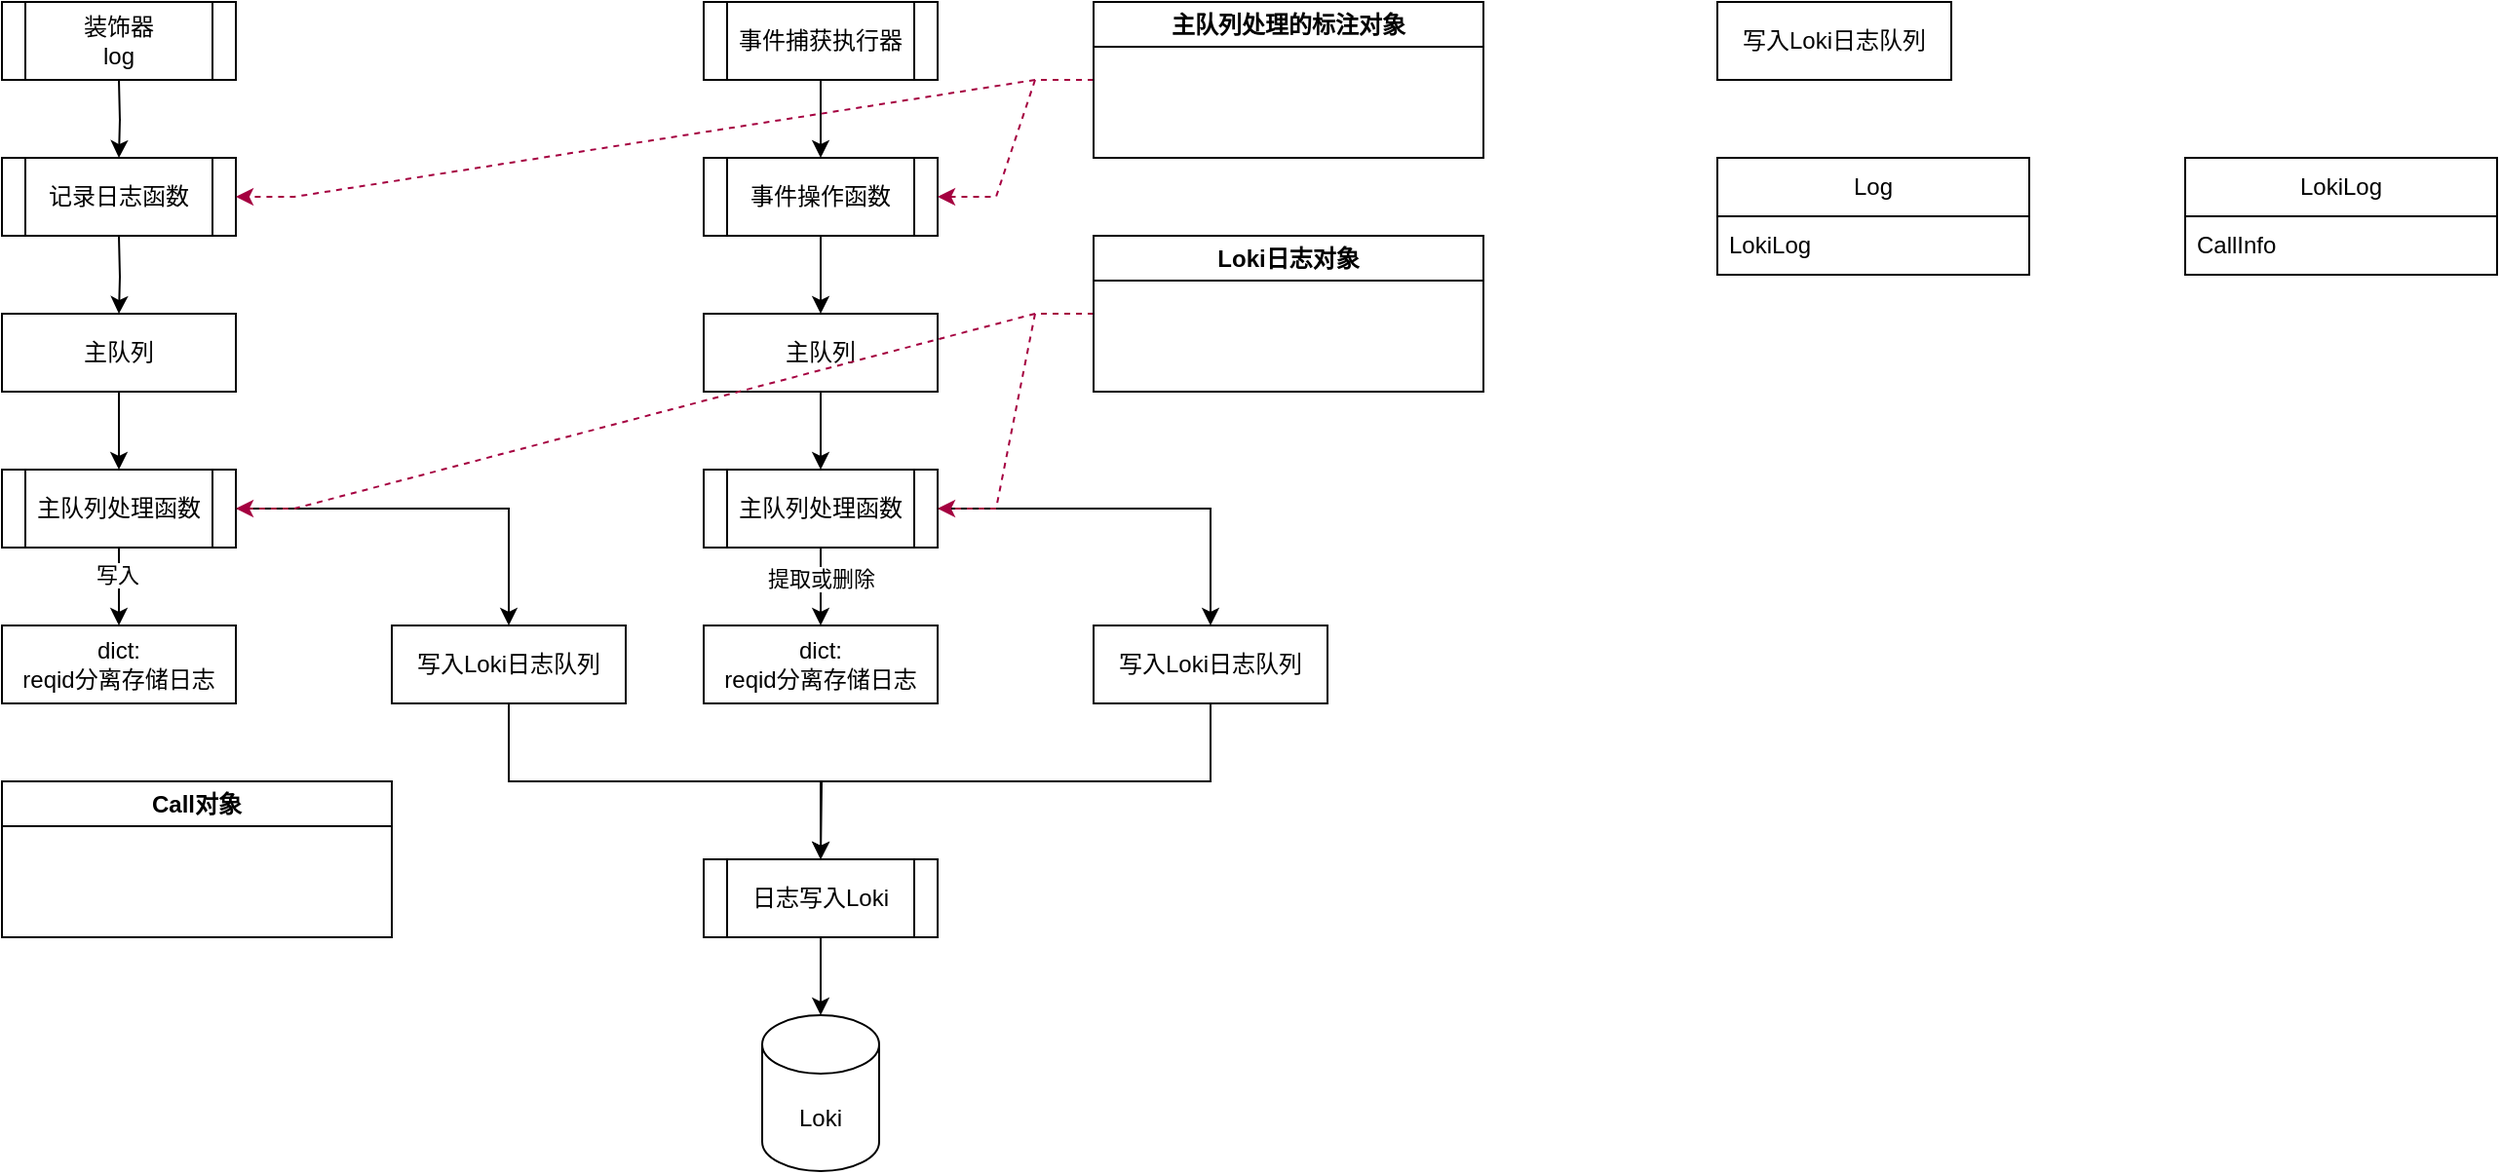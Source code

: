 <mxfile version="26.1.1">
  <diagram name="Page-1" id="L0CMIegV1VLtob1kmPIR">
    <mxGraphModel dx="712" dy="787" grid="1" gridSize="10" guides="1" tooltips="1" connect="1" arrows="1" fold="1" page="1" pageScale="1" pageWidth="850" pageHeight="1100" math="0" shadow="0">
      <root>
        <mxCell id="0" />
        <mxCell id="1" parent="0" />
        <mxCell id="jNp-3TdlRxS_LNZfibel-6" style="edgeStyle=orthogonalEdgeStyle;rounded=0;orthogonalLoop=1;jettySize=auto;html=1;" parent="1" edge="1">
          <mxGeometry relative="1" as="geometry">
            <mxPoint x="100" y="80" as="sourcePoint" />
            <mxPoint x="100" y="120" as="targetPoint" />
          </mxGeometry>
        </mxCell>
        <mxCell id="jNp-3TdlRxS_LNZfibel-7" style="edgeStyle=orthogonalEdgeStyle;rounded=0;orthogonalLoop=1;jettySize=auto;html=1;entryX=0.5;entryY=0;entryDx=0;entryDy=0;" parent="1" target="jNp-3TdlRxS_LNZfibel-3" edge="1">
          <mxGeometry relative="1" as="geometry">
            <mxPoint x="100" y="160" as="sourcePoint" />
          </mxGeometry>
        </mxCell>
        <mxCell id="jNp-3TdlRxS_LNZfibel-11" style="edgeStyle=orthogonalEdgeStyle;rounded=0;orthogonalLoop=1;jettySize=auto;html=1;entryX=0.5;entryY=0;entryDx=0;entryDy=0;" parent="1" source="jNp-3TdlRxS_LNZfibel-3" target="jNp-3TdlRxS_LNZfibel-10" edge="1">
          <mxGeometry relative="1" as="geometry" />
        </mxCell>
        <mxCell id="jNp-3TdlRxS_LNZfibel-3" value="主队列" style="rounded=0;whiteSpace=wrap;html=1;" parent="1" vertex="1">
          <mxGeometry x="40" y="200" width="120" height="40" as="geometry" />
        </mxCell>
        <mxCell id="jNp-3TdlRxS_LNZfibel-4" value="dict:&lt;div&gt;reqid分离存储日志&lt;/div&gt;" style="rounded=0;whiteSpace=wrap;html=1;" parent="1" vertex="1">
          <mxGeometry x="40" y="360" width="120" height="40" as="geometry" />
        </mxCell>
        <mxCell id="jNp-3TdlRxS_LNZfibel-5" value="Loki" style="shape=cylinder3;whiteSpace=wrap;html=1;boundedLbl=1;backgroundOutline=1;size=15;" parent="1" vertex="1">
          <mxGeometry x="430" y="560" width="60" height="80" as="geometry" />
        </mxCell>
        <mxCell id="jNp-3TdlRxS_LNZfibel-8" value="装饰器&lt;div&gt;log&lt;/div&gt;" style="shape=process;whiteSpace=wrap;html=1;backgroundOutline=1;" parent="1" vertex="1">
          <mxGeometry x="40" y="40" width="120" height="40" as="geometry" />
        </mxCell>
        <mxCell id="jNp-3TdlRxS_LNZfibel-9" value="记录日志函数" style="shape=process;whiteSpace=wrap;html=1;backgroundOutline=1;" parent="1" vertex="1">
          <mxGeometry x="40" y="120" width="120" height="40" as="geometry" />
        </mxCell>
        <mxCell id="jNp-3TdlRxS_LNZfibel-12" style="edgeStyle=orthogonalEdgeStyle;rounded=0;orthogonalLoop=1;jettySize=auto;html=1;entryX=0.5;entryY=0;entryDx=0;entryDy=0;" parent="1" source="jNp-3TdlRxS_LNZfibel-10" target="jNp-3TdlRxS_LNZfibel-4" edge="1">
          <mxGeometry relative="1" as="geometry" />
        </mxCell>
        <mxCell id="jNp-3TdlRxS_LNZfibel-39" value="写入" style="edgeLabel;html=1;align=center;verticalAlign=middle;resizable=0;points=[];" parent="jNp-3TdlRxS_LNZfibel-12" vertex="1" connectable="0">
          <mxGeometry x="-0.3" y="-1" relative="1" as="geometry">
            <mxPoint as="offset" />
          </mxGeometry>
        </mxCell>
        <mxCell id="jNp-3TdlRxS_LNZfibel-16" style="edgeStyle=orthogonalEdgeStyle;rounded=0;orthogonalLoop=1;jettySize=auto;html=1;entryX=0.5;entryY=0;entryDx=0;entryDy=0;" parent="1" source="jNp-3TdlRxS_LNZfibel-10" target="jNp-3TdlRxS_LNZfibel-15" edge="1">
          <mxGeometry relative="1" as="geometry" />
        </mxCell>
        <mxCell id="jNp-3TdlRxS_LNZfibel-10" value="主队列处理函数" style="shape=process;whiteSpace=wrap;html=1;backgroundOutline=1;" parent="1" vertex="1">
          <mxGeometry x="40" y="280" width="120" height="40" as="geometry" />
        </mxCell>
        <mxCell id="jNp-3TdlRxS_LNZfibel-18" style="edgeStyle=orthogonalEdgeStyle;rounded=0;orthogonalLoop=1;jettySize=auto;html=1;entryX=0.5;entryY=0;entryDx=0;entryDy=0;" parent="1" source="jNp-3TdlRxS_LNZfibel-14" target="jNp-3TdlRxS_LNZfibel-17" edge="1">
          <mxGeometry relative="1" as="geometry" />
        </mxCell>
        <mxCell id="jNp-3TdlRxS_LNZfibel-14" value="事件捕获执行器" style="shape=process;whiteSpace=wrap;html=1;backgroundOutline=1;" parent="1" vertex="1">
          <mxGeometry x="400" y="40" width="120" height="40" as="geometry" />
        </mxCell>
        <mxCell id="jNp-3TdlRxS_LNZfibel-29" style="edgeStyle=orthogonalEdgeStyle;rounded=0;orthogonalLoop=1;jettySize=auto;html=1;entryX=0.5;entryY=0;entryDx=0;entryDy=0;exitX=0.5;exitY=1;exitDx=0;exitDy=0;" parent="1" source="jNp-3TdlRxS_LNZfibel-15" target="jNp-3TdlRxS_LNZfibel-28" edge="1">
          <mxGeometry relative="1" as="geometry" />
        </mxCell>
        <mxCell id="jNp-3TdlRxS_LNZfibel-15" value="写入Loki日志队列" style="rounded=0;whiteSpace=wrap;html=1;" parent="1" vertex="1">
          <mxGeometry x="240" y="360" width="120" height="40" as="geometry" />
        </mxCell>
        <mxCell id="jNp-3TdlRxS_LNZfibel-20" style="edgeStyle=orthogonalEdgeStyle;rounded=0;orthogonalLoop=1;jettySize=auto;html=1;entryX=0.5;entryY=0;entryDx=0;entryDy=0;" parent="1" source="jNp-3TdlRxS_LNZfibel-17" target="jNp-3TdlRxS_LNZfibel-19" edge="1">
          <mxGeometry relative="1" as="geometry" />
        </mxCell>
        <mxCell id="jNp-3TdlRxS_LNZfibel-17" value="事件操作函数" style="shape=process;whiteSpace=wrap;html=1;backgroundOutline=1;" parent="1" vertex="1">
          <mxGeometry x="400" y="120" width="120" height="40" as="geometry" />
        </mxCell>
        <mxCell id="jNp-3TdlRxS_LNZfibel-22" style="edgeStyle=orthogonalEdgeStyle;rounded=0;orthogonalLoop=1;jettySize=auto;html=1;entryX=0.5;entryY=0;entryDx=0;entryDy=0;" parent="1" source="jNp-3TdlRxS_LNZfibel-19" target="jNp-3TdlRxS_LNZfibel-21" edge="1">
          <mxGeometry relative="1" as="geometry" />
        </mxCell>
        <mxCell id="jNp-3TdlRxS_LNZfibel-19" value="主队列" style="rounded=0;whiteSpace=wrap;html=1;" parent="1" vertex="1">
          <mxGeometry x="400" y="200" width="120" height="40" as="geometry" />
        </mxCell>
        <mxCell id="jNp-3TdlRxS_LNZfibel-24" style="edgeStyle=orthogonalEdgeStyle;rounded=0;orthogonalLoop=1;jettySize=auto;html=1;entryX=0.5;entryY=0;entryDx=0;entryDy=0;" parent="1" source="jNp-3TdlRxS_LNZfibel-21" target="jNp-3TdlRxS_LNZfibel-23" edge="1">
          <mxGeometry relative="1" as="geometry" />
        </mxCell>
        <mxCell id="jNp-3TdlRxS_LNZfibel-25" value="提取或删除" style="edgeLabel;html=1;align=center;verticalAlign=middle;resizable=0;points=[];" parent="jNp-3TdlRxS_LNZfibel-24" vertex="1" connectable="0">
          <mxGeometry x="-0.2" relative="1" as="geometry">
            <mxPoint as="offset" />
          </mxGeometry>
        </mxCell>
        <mxCell id="jNp-3TdlRxS_LNZfibel-27" style="edgeStyle=orthogonalEdgeStyle;rounded=0;orthogonalLoop=1;jettySize=auto;html=1;" parent="1" source="jNp-3TdlRxS_LNZfibel-21" target="jNp-3TdlRxS_LNZfibel-26" edge="1">
          <mxGeometry relative="1" as="geometry" />
        </mxCell>
        <mxCell id="jNp-3TdlRxS_LNZfibel-21" value="主队列处理函数" style="shape=process;whiteSpace=wrap;html=1;backgroundOutline=1;" parent="1" vertex="1">
          <mxGeometry x="400" y="280" width="120" height="40" as="geometry" />
        </mxCell>
        <mxCell id="jNp-3TdlRxS_LNZfibel-23" value="dict:&lt;div&gt;reqid分离存储日志&lt;/div&gt;" style="rounded=0;whiteSpace=wrap;html=1;" parent="1" vertex="1">
          <mxGeometry x="400" y="360" width="120" height="40" as="geometry" />
        </mxCell>
        <mxCell id="jNp-3TdlRxS_LNZfibel-30" style="edgeStyle=orthogonalEdgeStyle;rounded=0;orthogonalLoop=1;jettySize=auto;html=1;exitX=0.5;exitY=1;exitDx=0;exitDy=0;" parent="1" source="jNp-3TdlRxS_LNZfibel-26" edge="1">
          <mxGeometry relative="1" as="geometry">
            <mxPoint x="460" y="480" as="targetPoint" />
          </mxGeometry>
        </mxCell>
        <mxCell id="jNp-3TdlRxS_LNZfibel-26" value="写入Loki日志队列" style="rounded=0;whiteSpace=wrap;html=1;" parent="1" vertex="1">
          <mxGeometry x="600" y="360" width="120" height="40" as="geometry" />
        </mxCell>
        <mxCell id="jNp-3TdlRxS_LNZfibel-28" value="日志写入Loki" style="shape=process;whiteSpace=wrap;html=1;backgroundOutline=1;" parent="1" vertex="1">
          <mxGeometry x="400" y="480" width="120" height="40" as="geometry" />
        </mxCell>
        <mxCell id="jNp-3TdlRxS_LNZfibel-31" style="edgeStyle=orthogonalEdgeStyle;rounded=0;orthogonalLoop=1;jettySize=auto;html=1;entryX=0.5;entryY=0;entryDx=0;entryDy=0;entryPerimeter=0;" parent="1" source="jNp-3TdlRxS_LNZfibel-28" target="jNp-3TdlRxS_LNZfibel-5" edge="1">
          <mxGeometry relative="1" as="geometry" />
        </mxCell>
        <mxCell id="jNp-3TdlRxS_LNZfibel-34" style="edgeStyle=entityRelationEdgeStyle;rounded=0;orthogonalLoop=1;jettySize=auto;html=1;exitX=0;exitY=0.5;exitDx=0;exitDy=0;entryX=1;entryY=0.5;entryDx=0;entryDy=0;fillColor=#d80073;strokeColor=#A50040;dashed=1;" parent="1" source="jNp-3TdlRxS_LNZfibel-32" target="jNp-3TdlRxS_LNZfibel-9" edge="1">
          <mxGeometry relative="1" as="geometry" />
        </mxCell>
        <mxCell id="jNp-3TdlRxS_LNZfibel-35" style="edgeStyle=entityRelationEdgeStyle;rounded=0;orthogonalLoop=1;jettySize=auto;html=1;entryX=1;entryY=0.5;entryDx=0;entryDy=0;fillColor=#d80073;strokeColor=#A50040;dashed=1;" parent="1" source="jNp-3TdlRxS_LNZfibel-32" target="jNp-3TdlRxS_LNZfibel-17" edge="1">
          <mxGeometry relative="1" as="geometry" />
        </mxCell>
        <mxCell id="jNp-3TdlRxS_LNZfibel-32" value="主队列处理的标注对象" style="swimlane;whiteSpace=wrap;html=1;" parent="1" vertex="1">
          <mxGeometry x="600" y="40" width="200" height="80" as="geometry" />
        </mxCell>
        <mxCell id="jNp-3TdlRxS_LNZfibel-36" style="edgeStyle=entityRelationEdgeStyle;rounded=0;orthogonalLoop=1;jettySize=auto;html=1;entryX=1;entryY=0.5;entryDx=0;entryDy=0;dashed=1;fillColor=#d80073;strokeColor=#A50040;" parent="1" source="jNp-3TdlRxS_LNZfibel-33" target="jNp-3TdlRxS_LNZfibel-10" edge="1">
          <mxGeometry relative="1" as="geometry" />
        </mxCell>
        <mxCell id="jNp-3TdlRxS_LNZfibel-37" style="edgeStyle=entityRelationEdgeStyle;rounded=0;orthogonalLoop=1;jettySize=auto;html=1;entryX=1;entryY=0.5;entryDx=0;entryDy=0;dashed=1;fillColor=#d80073;strokeColor=#A50040;" parent="1" source="jNp-3TdlRxS_LNZfibel-33" target="jNp-3TdlRxS_LNZfibel-21" edge="1">
          <mxGeometry relative="1" as="geometry" />
        </mxCell>
        <mxCell id="jNp-3TdlRxS_LNZfibel-33" value="Loki日志对象" style="swimlane;whiteSpace=wrap;html=1;" parent="1" vertex="1">
          <mxGeometry x="600" y="160" width="200" height="80" as="geometry" />
        </mxCell>
        <mxCell id="jNp-3TdlRxS_LNZfibel-38" value="Call对象" style="swimlane;whiteSpace=wrap;html=1;" parent="1" vertex="1">
          <mxGeometry x="40" y="440" width="200" height="80" as="geometry" />
        </mxCell>
        <mxCell id="xpexn2Fu7MWzIzd1C4ap-2" value="写入Loki日志队列" style="rounded=0;whiteSpace=wrap;html=1;" vertex="1" parent="1">
          <mxGeometry x="920" y="40" width="120" height="40" as="geometry" />
        </mxCell>
        <mxCell id="xpexn2Fu7MWzIzd1C4ap-3" value="Log" style="swimlane;fontStyle=0;childLayout=stackLayout;horizontal=1;startSize=30;horizontalStack=0;resizeParent=1;resizeParentMax=0;resizeLast=0;collapsible=1;marginBottom=0;whiteSpace=wrap;html=1;" vertex="1" parent="1">
          <mxGeometry x="920" y="120" width="160" height="60" as="geometry" />
        </mxCell>
        <mxCell id="xpexn2Fu7MWzIzd1C4ap-4" value="LokiLog" style="text;strokeColor=none;fillColor=none;align=left;verticalAlign=middle;spacingLeft=4;spacingRight=4;overflow=hidden;points=[[0,0.5],[1,0.5]];portConstraint=eastwest;rotatable=0;whiteSpace=wrap;html=1;" vertex="1" parent="xpexn2Fu7MWzIzd1C4ap-3">
          <mxGeometry y="30" width="160" height="30" as="geometry" />
        </mxCell>
        <mxCell id="xpexn2Fu7MWzIzd1C4ap-7" value="LokiLog" style="swimlane;fontStyle=0;childLayout=stackLayout;horizontal=1;startSize=30;horizontalStack=0;resizeParent=1;resizeParentMax=0;resizeLast=0;collapsible=1;marginBottom=0;whiteSpace=wrap;html=1;" vertex="1" parent="1">
          <mxGeometry x="1160" y="120" width="160" height="60" as="geometry" />
        </mxCell>
        <mxCell id="xpexn2Fu7MWzIzd1C4ap-8" value="CallInfo" style="text;strokeColor=none;fillColor=none;align=left;verticalAlign=middle;spacingLeft=4;spacingRight=4;overflow=hidden;points=[[0,0.5],[1,0.5]];portConstraint=eastwest;rotatable=0;whiteSpace=wrap;html=1;" vertex="1" parent="xpexn2Fu7MWzIzd1C4ap-7">
          <mxGeometry y="30" width="160" height="30" as="geometry" />
        </mxCell>
      </root>
    </mxGraphModel>
  </diagram>
</mxfile>
